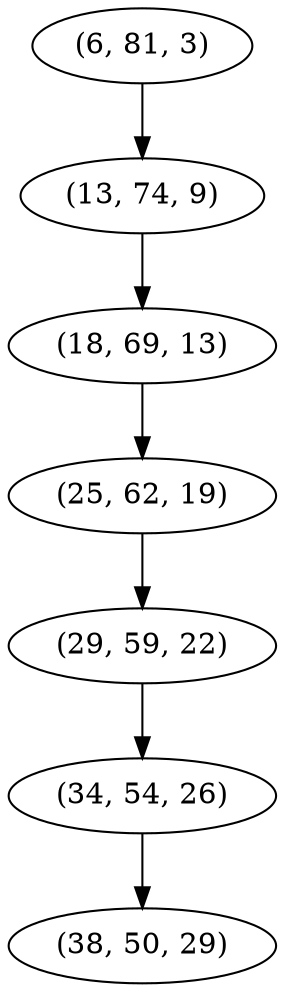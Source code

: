 digraph tree {
    "(6, 81, 3)";
    "(13, 74, 9)";
    "(18, 69, 13)";
    "(25, 62, 19)";
    "(29, 59, 22)";
    "(34, 54, 26)";
    "(38, 50, 29)";
    "(6, 81, 3)" -> "(13, 74, 9)";
    "(13, 74, 9)" -> "(18, 69, 13)";
    "(18, 69, 13)" -> "(25, 62, 19)";
    "(25, 62, 19)" -> "(29, 59, 22)";
    "(29, 59, 22)" -> "(34, 54, 26)";
    "(34, 54, 26)" -> "(38, 50, 29)";
}
